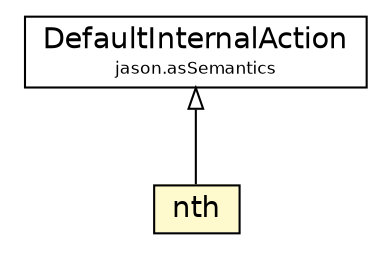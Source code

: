 #!/usr/local/bin/dot
#
# Class diagram 
# Generated by UMLGraph version 5.1 (http://www.umlgraph.org/)
#

digraph G {
	edge [fontname="Helvetica",fontsize=10,labelfontname="Helvetica",labelfontsize=10];
	node [fontname="Helvetica",fontsize=10,shape=plaintext];
	nodesep=0.25;
	ranksep=0.5;
	// jason.asSemantics.DefaultInternalAction
	c56273 [label=<<table title="jason.asSemantics.DefaultInternalAction" border="0" cellborder="1" cellspacing="0" cellpadding="2" port="p" href="../asSemantics/DefaultInternalAction.html">
		<tr><td><table border="0" cellspacing="0" cellpadding="1">
<tr><td align="center" balign="center"> DefaultInternalAction </td></tr>
<tr><td align="center" balign="center"><font point-size="8.0"> jason.asSemantics </font></td></tr>
		</table></td></tr>
		</table>>, fontname="Helvetica", fontcolor="black", fontsize=14.0];
	// jason.stdlib.nth
	c56453 [label=<<table title="jason.stdlib.nth" border="0" cellborder="1" cellspacing="0" cellpadding="2" port="p" bgcolor="lemonChiffon" href="./nth.html">
		<tr><td><table border="0" cellspacing="0" cellpadding="1">
<tr><td align="center" balign="center"> nth </td></tr>
		</table></td></tr>
		</table>>, fontname="Helvetica", fontcolor="black", fontsize=14.0];
	//jason.stdlib.nth extends jason.asSemantics.DefaultInternalAction
	c56273:p -> c56453:p [dir=back,arrowtail=empty];
}


